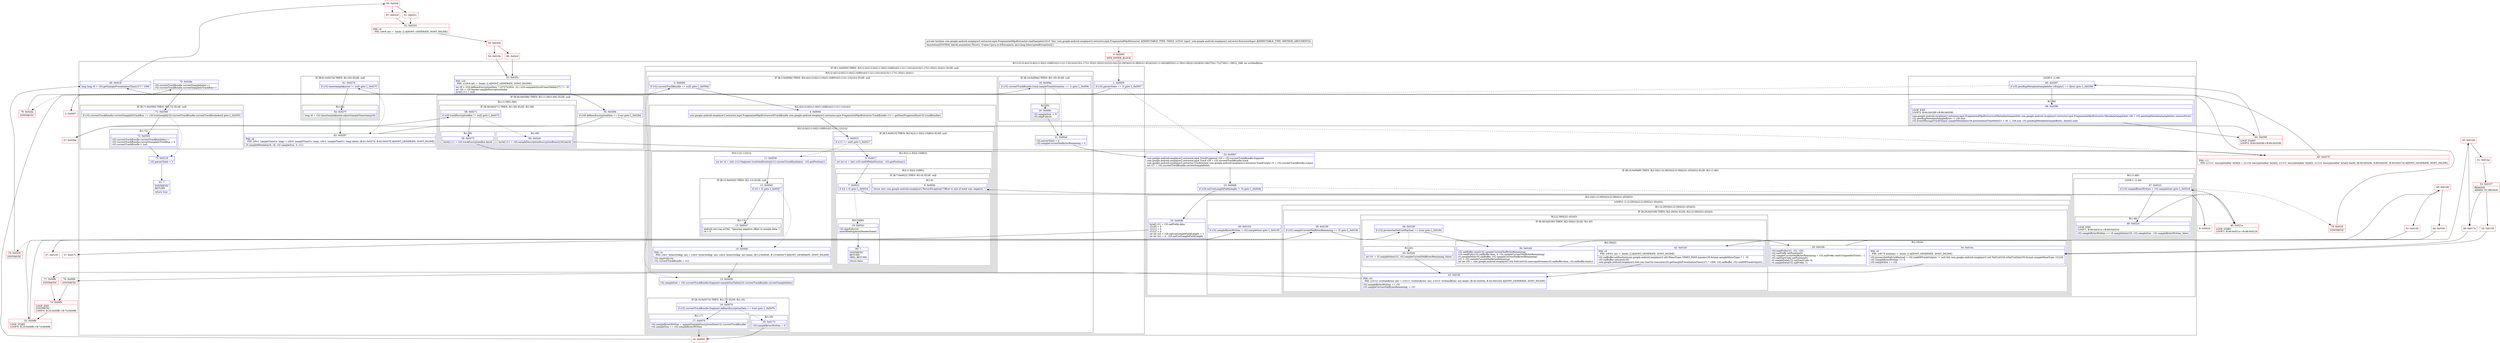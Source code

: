 digraph "CFG forcom.google.android.exoplayer2.extractor.mp4.FragmentedMp4Extractor.readSample(Lcom\/google\/android\/exoplayer2\/extractor\/ExtractorInput;)Z" {
subgraph cluster_Region_1279162860 {
label = "R(13:(5:(2:4|(2:(2:6|(2:(1:9)|(2:10|80)))|(3:11|(1:13)|14)))|15|(1:17)(1:35)|(1:20)|21)|22|(2:24|(1:(2:29|34)(2:(2:39|42)(1:45)|43)))(1:(1:48))|49|55|(1:(1:59)(1:69))|(1:62)|63|(1:66)|70|(1:72)|73|81) | DECL_VAR: int writtenBytes\l";
node [shape=record,color=blue];
subgraph cluster_IfRegion_1041363264 {
label = "IF [B:1:0x0005] THEN: R(5:(2:4|(2:(2:6|(2:(1:9)|(2:10|80)))|(3:11|(1:13)|14)))|15|(1:17)(1:35)|(1:20)|21) ELSE: null";
node [shape=record,color=blue];
Node_1 [shape=record,label="{1\:\ 0x0005|if (r32.parserState == 3) goto L_0x0007\l}"];
subgraph cluster_Region_1312796408 {
label = "R(5:(2:4|(2:(2:6|(2:(1:9)|(2:10|80)))|(3:11|(1:13)|14)))|15|(1:17)(1:35)|(1:20)|21)";
node [shape=record,color=blue];
subgraph cluster_IfRegion_1596150451 {
label = "IF [B:3:0x000b] THEN: R(2:4|(2:(2:6|(2:(1:9)|(2:10|80)))|(3:11|(1:13)|14))) ELSE: null";
node [shape=record,color=blue];
Node_3 [shape=record,label="{3\:\ 0x000b|if (r32.currentTrackBundle == null) goto L_0x000d\l}"];
subgraph cluster_Region_1350753227 {
label = "R(2:4|(2:(2:6|(2:(1:9)|(2:10|80)))|(3:11|(1:13)|14)))";
node [shape=record,color=blue];
Node_4 [shape=record,label="{4\:\ 0x000d|com.google.android.exoplayer2.extractor.mp4.FragmentedMp4Extractor$TrackBundle com.google.android.exoplayer2.extractor.mp4.FragmentedMp4Extractor.TrackBundle r12 = getNextFragmentRun(r32.trackBundles)\l}"];
subgraph cluster_Region_1152478115 {
label = "R(2:(2:6|(2:(1:9)|(2:10|80)))|(3:11|(1:13)|14))";
node [shape=record,color=blue];
subgraph cluster_IfRegion_595059832 {
label = "IF [B:5:0x0015] THEN: R(2:6|(2:(1:9)|(2:10|80))) ELSE: null";
node [shape=record,color=blue];
Node_5 [shape=record,label="{5\:\ 0x0015|if (r12 == null) goto L_0x0017\l}"];
subgraph cluster_Region_1287830635 {
label = "R(2:6|(2:(1:9)|(2:10|80)))";
node [shape=record,color=blue];
Node_6 [shape=record,label="{6\:\ 0x0017|int int r4 = (int) (r32.endOfMdatPosition \- r33.getPosition())\l}"];
subgraph cluster_Region_1973098884 {
label = "R(2:(1:9)|(2:10|80))";
node [shape=record,color=blue];
subgraph cluster_IfRegion_1023462877 {
label = "IF [B:7:0x0022] THEN: R(1:9) ELSE: null";
node [shape=record,color=blue];
Node_7 [shape=record,label="{7\:\ 0x0022|if (r4 \< 0) goto L_0x0024\l}"];
subgraph cluster_Region_1180709281 {
label = "R(1:9)";
node [shape=record,color=blue];
Node_9 [shape=record,label="{9\:\ 0x002b|throw new com.google.android.exoplayer2.ParserException(\"Offset to end of mdat was negative.\")\l}"];
}
}
subgraph cluster_Region_727448634 {
label = "R(2:10|80)";
node [shape=record,color=blue];
Node_10 [shape=record,label="{10\:\ 0x002c|r33.skipFully(r4)\lenterReadingAtomHeaderState()\l}"];
Node_80 [shape=record,label="{80\:\ ?|SYNTHETIC\lRETURN\lORIG_RETURN\l|return false\l}"];
}
}
}
}
subgraph cluster_Region_917042037 {
label = "R(3:11|(1:13)|14)";
node [shape=record,color=blue];
Node_11 [shape=record,label="{11\:\ 0x0036|int int r4 = (int) (r12.fragment.trunDataPosition[r12.currentTrackRunIndex] \- r33.getPosition())\l}"];
subgraph cluster_IfRegion_1342883382 {
label = "IF [B:12:0x0045] THEN: R(1:13) ELSE: null";
node [shape=record,color=blue];
Node_12 [shape=record,label="{12\:\ 0x0045|if (r4 \< 0) goto L_0x0047\l}"];
subgraph cluster_Region_370154428 {
label = "R(1:13)";
node [shape=record,color=blue];
Node_13 [shape=record,label="{13\:\ 0x0047|android.util.Log.w(TAG, \"Ignoring negative offset to sample data.\")\lr4 = 0\l}"];
}
}
Node_14 [shape=record,label="{14\:\ 0x004f|PHI: r4 \l  PHI: (r4v1 'bytesToSkip' int) = (r4v0 'bytesToSkip' int), (r4v2 'bytesToSkip' int) binds: [B:12:0x0045, B:13:0x0047] A[DONT_GENERATE, DONT_INLINE]\l|r33.skipFully(r4)\lr32.currentTrackBundle = r12\l}"];
}
}
}
}
Node_15 [shape=record,label="{15\:\ 0x0058|r32.sampleSize = r32.currentTrackBundle.fragment.sampleSizeTable[r32.currentTrackBundle.currentSampleIndex]\l}"];
subgraph cluster_IfRegion_51598612 {
label = "IF [B:16:0x0074] THEN: R(1:17) ELSE: R(1:35)";
node [shape=record,color=blue];
Node_16 [shape=record,label="{16\:\ 0x0074|if (r32.currentTrackBundle.fragment.definesEncryptionData == true) goto L_0x0076\l}"];
subgraph cluster_Region_1286654630 {
label = "R(1:17)";
node [shape=record,color=blue];
Node_17 [shape=record,label="{17\:\ 0x0076|r32.sampleBytesWritten = appendSampleEncryptionData(r32.currentTrackBundle)\lr32.sampleSize += r32.sampleBytesWritten\l}"];
}
subgraph cluster_Region_1632284045 {
label = "R(1:35)";
node [shape=record,color=blue];
Node_35 [shape=record,label="{35\:\ 0x0173|r32.sampleBytesWritten = 0\l}"];
}
}
subgraph cluster_IfRegion_643851580 {
label = "IF [B:19:0x009a] THEN: R(1:20) ELSE: null";
node [shape=record,color=blue];
Node_19 [shape=record,label="{19\:\ 0x009a|if (r32.currentTrackBundle.track.sampleTransformation == 1) goto L_0x009c\l}"];
subgraph cluster_Region_1061302033 {
label = "R(1:20)";
node [shape=record,color=blue];
Node_20 [shape=record,label="{20\:\ 0x009c|r32.sampleSize \-= 8\lr33.skipFully(8)\l}"];
}
}
Node_21 [shape=record,label="{21\:\ 0x00ad|r32.parserState = 4\lr32.sampleCurrentNalBytesRemaining = 0\l}"];
}
}
Node_22 [shape=record,label="{22\:\ 0x00b7|com.google.android.exoplayer2.extractor.mp4.TrackFragment r20 = r32.currentTrackBundle.fragment\lcom.google.android.exoplayer2.extractor.mp4.Track r29 = r32.currentTrackBundle.track\lcom.google.android.exoplayer2.extractor.TrackOutput com.google.android.exoplayer2.extractor.TrackOutput r5 = r32.currentTrackBundle.output\lint r27 = r32.currentTrackBundle.currentSampleIndex\l}"];
subgraph cluster_IfRegion_1138521189 {
label = "IF [B:23:0x00d9] THEN: R(2:24|(1:(2:29|34)(2:(2:39|42)(1:45)|43))) ELSE: R(1:(1:48))";
node [shape=record,color=blue];
Node_23 [shape=record,label="{23\:\ 0x00d9|if (r29.nalUnitLengthFieldLength != 0) goto L_0x00db\l}"];
subgraph cluster_Region_243683922 {
label = "R(2:24|(1:(2:29|34)(2:(2:39|42)(1:45)|43)))";
node [shape=record,color=blue];
Node_24 [shape=record,label="{24\:\ 0x00db|byte[] r21 = r32.nalPrefix.data\lr21[0] = 0\lr21[1] = 0\lr21[2] = 0\lint int r23 = r29.nalUnitLengthFieldLength + 1\lint int r22 = 4 \- r29.nalUnitLengthFieldLength\l}"];
subgraph cluster_LoopRegion_1970087845 {
label = "LOOP:0: (1:(2:29|34)(2:(2:39|42)(1:45)|43))";
node [shape=record,color=blue];
Node_26 [shape=record,label="{26\:\ 0x0103|if (r32.sampleBytesWritten \< r32.sampleSize) goto L_0x0105\l}"];
subgraph cluster_Region_1107282496 {
label = "R(1:(2:29|34)(2:(2:39|42)(1:45)|43))";
node [shape=record,color=blue];
subgraph cluster_IfRegion_1687363270 {
label = "IF [B:28:0x0109] THEN: R(2:29|34) ELSE: R(2:(2:39|42)(1:45)|43)";
node [shape=record,color=blue];
Node_28 [shape=record,label="{28\:\ 0x0109|if (r32.sampleCurrentNalBytesRemaining == 0) goto L_0x010b\l}"];
subgraph cluster_Region_196089045 {
label = "R(2:29|34)";
node [shape=record,color=blue];
Node_29 [shape=record,label="{29\:\ 0x010b|r33.readFully(r21, r22, r23)\lr32.nalPrefix.setPosition(0)\lr32.sampleCurrentNalBytesRemaining = r32.nalPrefix.readUnsignedIntToInt() \- 1\lr32.nalStartCode.setPosition(0)\lr5.sampleData(r32.nalStartCode, 4)\lr5.sampleData(r32.nalPrefix, 1)\l}"];
Node_34 [shape=record,label="{34\:\ 0x015a|PHI: r9 \l  PHI: (r9v74 boolean) =  binds: [] A[DONT_GENERATE, DONT_INLINE]\l|r32.processSeiNalUnitPayload = r32.cea608TrackOutputs != null && com.google.android.exoplayer2.util.NalUnitUtil.isNalUnitSei(r29.format.sampleMimeType, r21[4])\lr32.sampleBytesWritten += 5\lr32.sampleSize += r22\l}"];
}
subgraph cluster_Region_1242013666 {
label = "R(2:(2:39|42)(1:45)|43)";
node [shape=record,color=blue];
subgraph cluster_IfRegion_1447807240 {
label = "IF [B:38:0x0180] THEN: R(2:39|42) ELSE: R(1:45)";
node [shape=record,color=blue];
Node_38 [shape=record,label="{38\:\ 0x0180|if (r32.processSeiNalUnitPayload == true) goto L_0x0182\l}"];
subgraph cluster_Region_330717729 {
label = "R(2:39|42)";
node [shape=record,color=blue];
Node_39 [shape=record,label="{39\:\ 0x0182|r32.nalBuffer.reset(r32.sampleCurrentNalBytesRemaining)\lr33.readFully(r32.nalBuffer.data, 0, r32.sampleCurrentNalBytesRemaining)\lr5.sampleData(r32.nalBuffer, r32.sampleCurrentNalBytesRemaining)\lr31 = r32.sampleCurrentNalBytesRemaining\lint int r30 = com.google.android.exoplayer2.util.NalUnitUtil.unescapeStream(r32.nalBuffer.data, r32.nalBuffer.limit())\l}"];
Node_42 [shape=record,label="{42\:\ 0x01d3|PHI: r9 \l  PHI: (r9v61 int) =  binds: [] A[DONT_GENERATE, DONT_INLINE]\l|r32.nalBuffer.setPosition(com.google.android.exoplayer2.util.MimeTypes.VIDEO_H265.equals(r29.format.sampleMimeType) ? 1 : 0)\lr32.nalBuffer.setLimit(r30)\lcom.google.android.exoplayer2.text.cea.CeaUtil.consume(r20.getSamplePresentationTime(r27) * 1000, r32.nalBuffer, r32.cea608TrackOutputs)\l}"];
}
subgraph cluster_Region_1052172886 {
label = "R(1:45)";
node [shape=record,color=blue];
Node_45 [shape=record,label="{45\:\ 0x020e|int r31 = r5.sampleData(r33, r32.sampleCurrentNalBytesRemaining, false)\l}"];
}
}
Node_43 [shape=record,label="{43\:\ 0x01f6|PHI: r31 \l  PHI: (r31v2 'writtenBytes' int) = (r31v1 'writtenBytes' int), (r31v3 'writtenBytes' int) binds: [B:45:0x020e, B:42:0x01d3] A[DONT_GENERATE, DONT_INLINE]\l|r32.sampleBytesWritten += r31\lr32.sampleCurrentNalBytesRemaining \-= r31\l}"];
}
}
}
}
}
subgraph cluster_Region_1775871051 {
label = "R(1:(1:48))";
node [shape=record,color=blue];
subgraph cluster_LoopRegion_364962456 {
label = "LOOP:1: (1:48)";
node [shape=record,color=blue];
Node_47 [shape=record,label="{47\:\ 0x0222|if (r32.sampleBytesWritten \< r32.sampleSize) goto L_0x0224\l}"];
subgraph cluster_Region_35533584 {
label = "R(1:48)";
node [shape=record,color=blue];
Node_48 [shape=record,label="{48\:\ 0x0224|LOOP_END\lLOOP:1: B:46:0x021a\-\>B:48:0x0224\l|r32.sampleBytesWritten += r5.sampleData(r33, r32.sampleSize \- r32.sampleBytesWritten, false)\l}"];
}
}
}
}
Node_49 [shape=record,label="{49\:\ 0x023f|long long r6 = r20.getSamplePresentationTime(r27) * 1000\l}"];
Node_55 [shape=record,label="{55\:\ 0x025c|PHI: r10 \l  PHI: (r10v4 int) =  binds: [] A[DONT_GENERATE, DONT_INLINE]\l|int r8 = (r20.definesEncryptionData ? 1073741824 : 0) \| (r20.sampleIsSyncFrameTable[r27] ? 1 : 0)\lint r26 = r20.header.sampleDescriptionIndex\lbyte[] r11 = null\l}"];
subgraph cluster_IfRegion_1471476108 {
label = "IF [B:56:0x026b] THEN: R(1:(1:59)(1:69)) ELSE: null";
node [shape=record,color=blue];
Node_56 [shape=record,label="{56\:\ 0x026b|if (r20.definesEncryptionData == true) goto L_0x026d\l}"];
subgraph cluster_Region_1666094925 {
label = "R(1:(1:59)(1:69))";
node [shape=record,color=blue];
subgraph cluster_IfRegion_756810085 {
label = "IF [B:58:0x0271] THEN: R(1:59) ELSE: R(1:69)";
node [shape=record,color=blue];
Node_58 [shape=record,label="{58\:\ 0x0271|if (r20.trackEncryptionBox != null) goto L_0x0273\l}"];
subgraph cluster_Region_315817011 {
label = "R(1:59)";
node [shape=record,color=blue];
Node_59 [shape=record,label="{59\:\ 0x0273|byte[] r11 = r20.trackEncryptionBox.keyId\l}"];
}
subgraph cluster_Region_518636210 {
label = "R(1:69)";
node [shape=record,color=blue];
Node_69 [shape=record,label="{69\:\ 0x02d1|byte[] r11 = r29.sampleDescriptionEncryptionBoxes[r26].keyId\l}"];
}
}
}
}
subgraph cluster_IfRegion_1799688613 {
label = "IF [B:61:0x027d] THEN: R(1:62) ELSE: null";
node [shape=record,color=blue];
Node_61 [shape=record,label="{61\:\ 0x027d|if (r32.timestampAdjuster != null) goto L_0x027f\l}"];
subgraph cluster_Region_151226682 {
label = "R(1:62)";
node [shape=record,color=blue];
Node_62 [shape=record,label="{62\:\ 0x027f|long r6 = r32.timestampAdjuster.adjustSampleTimestamp(r6)\l}"];
}
}
Node_63 [shape=record,label="{63\:\ 0x0287|PHI: r6 \l  PHI: (r6v1 'sampleTimeUs' long) = (r6v0 'sampleTimeUs' long), (r6v2 'sampleTimeUs' long) binds: [B:61:0x027d, B:62:0x027f] A[DONT_GENERATE, DONT_INLINE]\l|r5.sampleMetadata(r6, r8, r32.sampleSize, 0, r11)\l}"];
subgraph cluster_LoopRegion_1327111034 {
label = "LOOP:2: (1:66)";
node [shape=record,color=blue];
Node_65 [shape=record,label="{65\:\ 0x0297|if (r32.pendingMetadataSampleInfos.isEmpty() == false) goto L_0x0299\l}"];
subgraph cluster_Region_1504655098 {
label = "R(1:66)";
node [shape=record,color=blue];
Node_66 [shape=record,label="{66\:\ 0x0299|LOOP_END\lLOOP:2: B:64:0x028f\-\>B:66:0x0299\l|com.google.android.exoplayer2.extractor.mp4.FragmentedMp4Extractor$MetadataSampleInfo com.google.android.exoplayer2.extractor.mp4.FragmentedMp4Extractor.MetadataSampleInfo r28 = r32.pendingMetadataSampleInfos.removeFirst()\lr32.pendingMetadataSampleBytes \-= r28.size\lr32.eventMessageTrackOutput.sampleMetadata(r28.presentationTimeDeltaUs + r6, 1, r28.size, r32.pendingMetadataSampleBytes, (byte[]) null)\l}"];
}
}
Node_70 [shape=record,label="{70\:\ 0x02da|r32.currentTrackBundle.currentSampleIndex++\lr32.currentTrackBundle.currentSampleInTrackRun++\l}"];
subgraph cluster_IfRegion_857004826 {
label = "IF [B:71:0x0300] THEN: R(1:72) ELSE: null";
node [shape=record,color=blue];
Node_71 [shape=record,label="{71\:\ 0x0300|if (r32.currentTrackBundle.currentSampleInTrackRun == r20.trunLength[r32.currentTrackBundle.currentTrackRunIndex]) goto L_0x0302\l}"];
subgraph cluster_Region_1574761507 {
label = "R(1:72)";
node [shape=record,color=blue];
Node_72 [shape=record,label="{72\:\ 0x0302|r32.currentTrackBundle.currentTrackRunIndex++\lr32.currentTrackBundle.currentSampleInTrackRun = 0\lr32.currentTrackBundle = null\l}"];
}
}
Node_73 [shape=record,label="{73\:\ 0x0318|r32.parserState = 3\l}"];
Node_81 [shape=record,label="{81\:\ ?|SYNTHETIC\lRETURN\l|return true\l}"];
}
Node_0 [shape=record,color=red,label="{0\:\ 0x0000|MTH_ENTER_BLOCK\l}"];
Node_2 [shape=record,color=red,label="{2\:\ 0x0007}"];
Node_8 [shape=record,color=red,label="{8\:\ 0x0024}"];
Node_18 [shape=record,color=red,label="{18\:\ 0x0091}"];
Node_25 [shape=record,color=red,label="{25\:\ 0x00fb|LOOP_START\lLOOP:0: B:25:0x00fb\-\>B:74:0x00fb\l}"];
Node_27 [shape=record,color=red,label="{27\:\ 0x0105}"];
Node_30 [shape=record,color=red,label="{30\:\ 0x0148}"];
Node_31 [shape=record,color=red,label="{31\:\ 0x014a}"];
Node_32 [shape=record,color=red,label="{32\:\ 0x0157|REMOVE\lADDED_TO_REGION\l}"];
Node_33 [shape=record,color=red,label="{33\:\ 0x0159}"];
Node_36 [shape=record,color=red,label="{36\:\ 0x017a}"];
Node_37 [shape=record,color=red,label="{37\:\ 0x017c}"];
Node_40 [shape=record,color=red,label="{40\:\ 0x01d0}"];
Node_41 [shape=record,color=red,label="{41\:\ 0x01d2}"];
Node_44 [shape=record,color=red,label="{44\:\ 0x020c}"];
Node_46 [shape=record,color=red,label="{46\:\ 0x021a|LOOP_START\lLOOP:1: B:46:0x021a\-\>B:48:0x0224\l}"];
Node_50 [shape=record,color=red,label="{50\:\ 0x024f}"];
Node_51 [shape=record,color=red,label="{51\:\ 0x0251}"];
Node_52 [shape=record,color=red,label="{52\:\ 0x0253|PHI: r9 \l  PHI: (r9v8 int) =  binds: [] A[DONT_GENERATE, DONT_INLINE]\l}"];
Node_53 [shape=record,color=red,label="{53\:\ 0x0259}"];
Node_54 [shape=record,color=red,label="{54\:\ 0x025b}"];
Node_57 [shape=record,color=red,label="{57\:\ 0x026d}"];
Node_60 [shape=record,color=red,label="{60\:\ 0x0279|PHI: r11 \l  PHI: (r11v1 'encryptionKey' byte[]) = (r11v0 'encryptionKey' byte[]), (r11v2 'encryptionKey' byte[]), (r11v3 'encryptionKey' byte[]) binds: [B:56:0x026b, B:69:0x02d1, B:59:0x0273] A[DONT_GENERATE, DONT_INLINE]\l}"];
Node_64 [shape=record,color=red,label="{64\:\ 0x028f|LOOP_START\lLOOP:2: B:64:0x028f\-\>B:66:0x0299\l}"];
Node_67 [shape=record,color=red,label="{67\:\ 0x02cd}"];
Node_68 [shape=record,color=red,label="{68\:\ 0x02cf}"];
Node_74 [shape=record,color=red,label="{74\:\ 0x00fb|LOOP_END\lSYNTHETIC\lLOOP:0: B:25:0x00fb\-\>B:74:0x00fb\l}"];
Node_75 [shape=record,color=red,label="{75\:\ 0x023f|SYNTHETIC\l}"];
Node_76 [shape=record,color=red,label="{76\:\ 0x00fb|SYNTHETIC\l}"];
Node_77 [shape=record,color=red,label="{77\:\ 0x00fb|SYNTHETIC\l}"];
Node_78 [shape=record,color=red,label="{78\:\ 0x023f|SYNTHETIC\l}"];
Node_79 [shape=record,color=red,label="{79\:\ 0x02da|SYNTHETIC\l}"];
MethodNode[shape=record,label="{private boolean com.google.android.exoplayer2.extractor.mp4.FragmentedMp4Extractor.readSample((r32v0 'this' com.google.android.exoplayer2.extractor.mp4.FragmentedMp4Extractor A[IMMUTABLE_TYPE, THIS]), (r33v0 'input' com.google.android.exoplayer2.extractor.ExtractorInput A[IMMUTABLE_TYPE, METHOD_ARGUMENT]))  | Annotation[SYSTEM, dalvik.annotation.Throws, \{value=[java.io.IOException, java.lang.InterruptedException]\}]\l}"];
MethodNode -> Node_0;
Node_1 -> Node_2;
Node_1 -> Node_22[style=dashed];
Node_3 -> Node_4;
Node_3 -> Node_15[style=dashed];
Node_4 -> Node_5;
Node_5 -> Node_6;
Node_5 -> Node_11[style=dashed];
Node_6 -> Node_7;
Node_7 -> Node_8;
Node_7 -> Node_10[style=dashed];
Node_10 -> Node_80;
Node_11 -> Node_12;
Node_12 -> Node_13;
Node_12 -> Node_14[style=dashed];
Node_13 -> Node_14;
Node_14 -> Node_15;
Node_15 -> Node_16;
Node_16 -> Node_17;
Node_16 -> Node_35[style=dashed];
Node_17 -> Node_18;
Node_35 -> Node_18;
Node_19 -> Node_20;
Node_19 -> Node_21[style=dashed];
Node_20 -> Node_21;
Node_21 -> Node_22;
Node_22 -> Node_23;
Node_23 -> Node_24;
Node_23 -> Node_46[style=dashed];
Node_24 -> Node_25;
Node_26 -> Node_27;
Node_26 -> Node_75[style=dashed];
Node_28 -> Node_29;
Node_28 -> Node_37[style=dashed];
Node_29 -> Node_30;
Node_34 -> Node_76;
Node_38 -> Node_39;
Node_38 -> Node_45[style=dashed];
Node_39 -> Node_40;
Node_42 -> Node_43;
Node_45 -> Node_43;
Node_43 -> Node_77;
Node_47 -> Node_48;
Node_47 -> Node_78[style=dashed];
Node_48 -> Node_46;
Node_49 -> Node_50;
Node_55 -> Node_56;
Node_56 -> Node_57;
Node_56 -> Node_60[style=dashed];
Node_58 -> Node_59;
Node_58 -> Node_69[style=dashed];
Node_59 -> Node_60;
Node_69 -> Node_60;
Node_61 -> Node_62;
Node_61 -> Node_63[style=dashed];
Node_62 -> Node_63;
Node_63 -> Node_64;
Node_65 -> Node_66;
Node_65 -> Node_79[style=dashed];
Node_66 -> Node_64;
Node_70 -> Node_71;
Node_71 -> Node_72;
Node_71 -> Node_73[style=dashed];
Node_72 -> Node_73;
Node_73 -> Node_81;
Node_0 -> Node_1;
Node_2 -> Node_3;
Node_8 -> Node_9;
Node_18 -> Node_19;
Node_25 -> Node_26;
Node_27 -> Node_28;
Node_30 -> Node_31;
Node_30 -> Node_36;
Node_31 -> Node_32;
Node_32 -> Node_33;
Node_32 -> Node_36;
Node_33 -> Node_34;
Node_36 -> Node_34;
Node_37 -> Node_38;
Node_40 -> Node_41;
Node_40 -> Node_44;
Node_41 -> Node_42;
Node_44 -> Node_42;
Node_46 -> Node_47;
Node_50 -> Node_51;
Node_50 -> Node_67;
Node_51 -> Node_52;
Node_52 -> Node_53;
Node_53 -> Node_54;
Node_53 -> Node_68;
Node_54 -> Node_55;
Node_57 -> Node_58;
Node_60 -> Node_61;
Node_64 -> Node_65;
Node_67 -> Node_52;
Node_68 -> Node_55;
Node_74 -> Node_25;
Node_75 -> Node_49;
Node_76 -> Node_74;
Node_77 -> Node_74;
Node_78 -> Node_49;
Node_79 -> Node_70;
}

